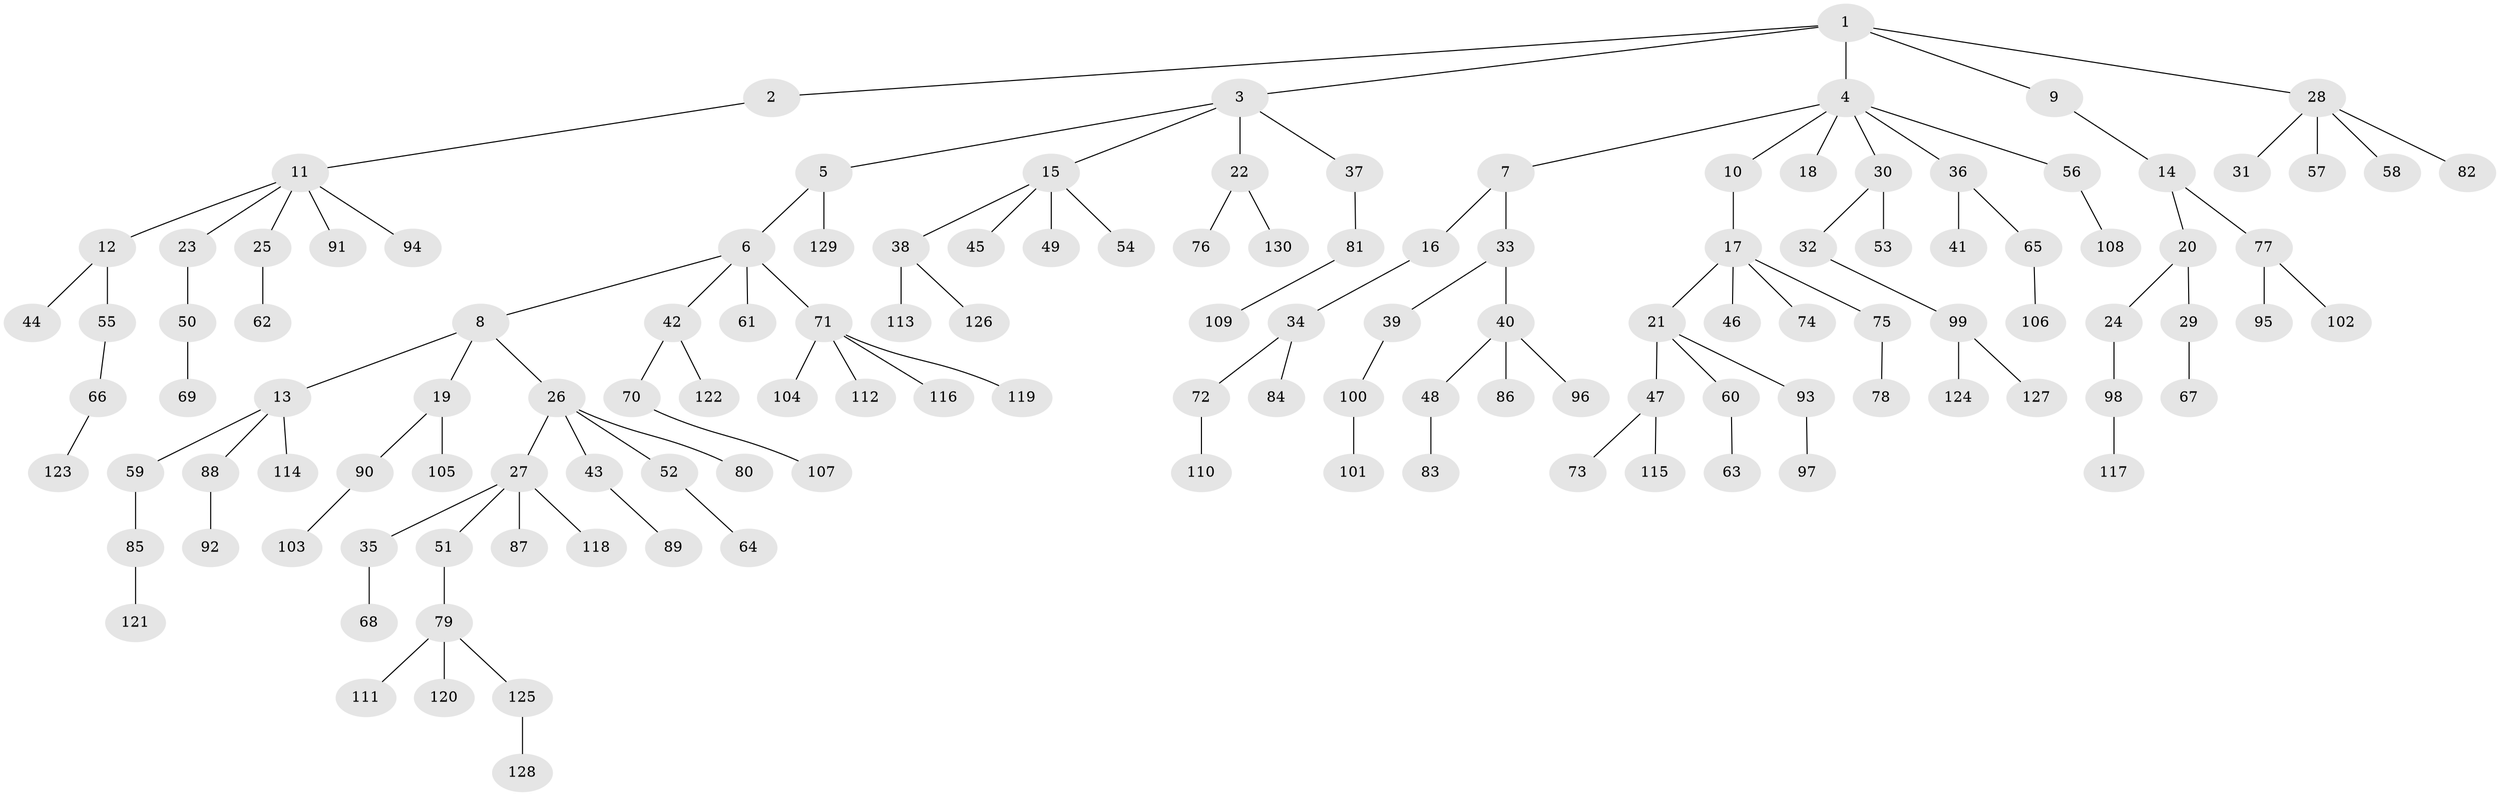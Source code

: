 // coarse degree distribution, {8: 0.021052631578947368, 2: 0.21052631578947367, 6: 0.031578947368421054, 4: 0.042105263157894736, 5: 0.05263157894736842, 1: 0.5789473684210527, 3: 0.06315789473684211}
// Generated by graph-tools (version 1.1) at 2025/24/03/03/25 07:24:08]
// undirected, 130 vertices, 129 edges
graph export_dot {
graph [start="1"]
  node [color=gray90,style=filled];
  1;
  2;
  3;
  4;
  5;
  6;
  7;
  8;
  9;
  10;
  11;
  12;
  13;
  14;
  15;
  16;
  17;
  18;
  19;
  20;
  21;
  22;
  23;
  24;
  25;
  26;
  27;
  28;
  29;
  30;
  31;
  32;
  33;
  34;
  35;
  36;
  37;
  38;
  39;
  40;
  41;
  42;
  43;
  44;
  45;
  46;
  47;
  48;
  49;
  50;
  51;
  52;
  53;
  54;
  55;
  56;
  57;
  58;
  59;
  60;
  61;
  62;
  63;
  64;
  65;
  66;
  67;
  68;
  69;
  70;
  71;
  72;
  73;
  74;
  75;
  76;
  77;
  78;
  79;
  80;
  81;
  82;
  83;
  84;
  85;
  86;
  87;
  88;
  89;
  90;
  91;
  92;
  93;
  94;
  95;
  96;
  97;
  98;
  99;
  100;
  101;
  102;
  103;
  104;
  105;
  106;
  107;
  108;
  109;
  110;
  111;
  112;
  113;
  114;
  115;
  116;
  117;
  118;
  119;
  120;
  121;
  122;
  123;
  124;
  125;
  126;
  127;
  128;
  129;
  130;
  1 -- 2;
  1 -- 3;
  1 -- 4;
  1 -- 9;
  1 -- 28;
  2 -- 11;
  3 -- 5;
  3 -- 15;
  3 -- 22;
  3 -- 37;
  4 -- 7;
  4 -- 10;
  4 -- 18;
  4 -- 30;
  4 -- 36;
  4 -- 56;
  5 -- 6;
  5 -- 129;
  6 -- 8;
  6 -- 42;
  6 -- 61;
  6 -- 71;
  7 -- 16;
  7 -- 33;
  8 -- 13;
  8 -- 19;
  8 -- 26;
  9 -- 14;
  10 -- 17;
  11 -- 12;
  11 -- 23;
  11 -- 25;
  11 -- 91;
  11 -- 94;
  12 -- 44;
  12 -- 55;
  13 -- 59;
  13 -- 88;
  13 -- 114;
  14 -- 20;
  14 -- 77;
  15 -- 38;
  15 -- 45;
  15 -- 49;
  15 -- 54;
  16 -- 34;
  17 -- 21;
  17 -- 46;
  17 -- 74;
  17 -- 75;
  19 -- 90;
  19 -- 105;
  20 -- 24;
  20 -- 29;
  21 -- 47;
  21 -- 60;
  21 -- 93;
  22 -- 76;
  22 -- 130;
  23 -- 50;
  24 -- 98;
  25 -- 62;
  26 -- 27;
  26 -- 43;
  26 -- 52;
  26 -- 80;
  27 -- 35;
  27 -- 51;
  27 -- 87;
  27 -- 118;
  28 -- 31;
  28 -- 57;
  28 -- 58;
  28 -- 82;
  29 -- 67;
  30 -- 32;
  30 -- 53;
  32 -- 99;
  33 -- 39;
  33 -- 40;
  34 -- 72;
  34 -- 84;
  35 -- 68;
  36 -- 41;
  36 -- 65;
  37 -- 81;
  38 -- 113;
  38 -- 126;
  39 -- 100;
  40 -- 48;
  40 -- 86;
  40 -- 96;
  42 -- 70;
  42 -- 122;
  43 -- 89;
  47 -- 73;
  47 -- 115;
  48 -- 83;
  50 -- 69;
  51 -- 79;
  52 -- 64;
  55 -- 66;
  56 -- 108;
  59 -- 85;
  60 -- 63;
  65 -- 106;
  66 -- 123;
  70 -- 107;
  71 -- 104;
  71 -- 112;
  71 -- 116;
  71 -- 119;
  72 -- 110;
  75 -- 78;
  77 -- 95;
  77 -- 102;
  79 -- 111;
  79 -- 120;
  79 -- 125;
  81 -- 109;
  85 -- 121;
  88 -- 92;
  90 -- 103;
  93 -- 97;
  98 -- 117;
  99 -- 124;
  99 -- 127;
  100 -- 101;
  125 -- 128;
}
